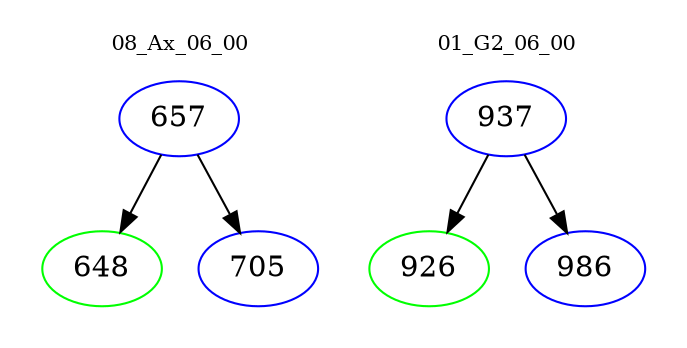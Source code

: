 digraph{
subgraph cluster_0 {
color = white
label = "08_Ax_06_00";
fontsize=10;
T0_657 [label="657", color="blue"]
T0_657 -> T0_648 [color="black"]
T0_648 [label="648", color="green"]
T0_657 -> T0_705 [color="black"]
T0_705 [label="705", color="blue"]
}
subgraph cluster_1 {
color = white
label = "01_G2_06_00";
fontsize=10;
T1_937 [label="937", color="blue"]
T1_937 -> T1_926 [color="black"]
T1_926 [label="926", color="green"]
T1_937 -> T1_986 [color="black"]
T1_986 [label="986", color="blue"]
}
}
